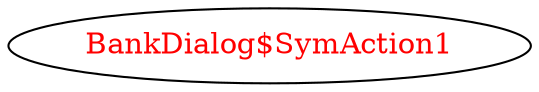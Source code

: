 digraph dependencyGraph {
 concentrate=true;
 ranksep="2.0";
 rankdir="LR"; 
 splines="ortho";
"BankDialog$SymAction1" [fontcolor="red"];
}